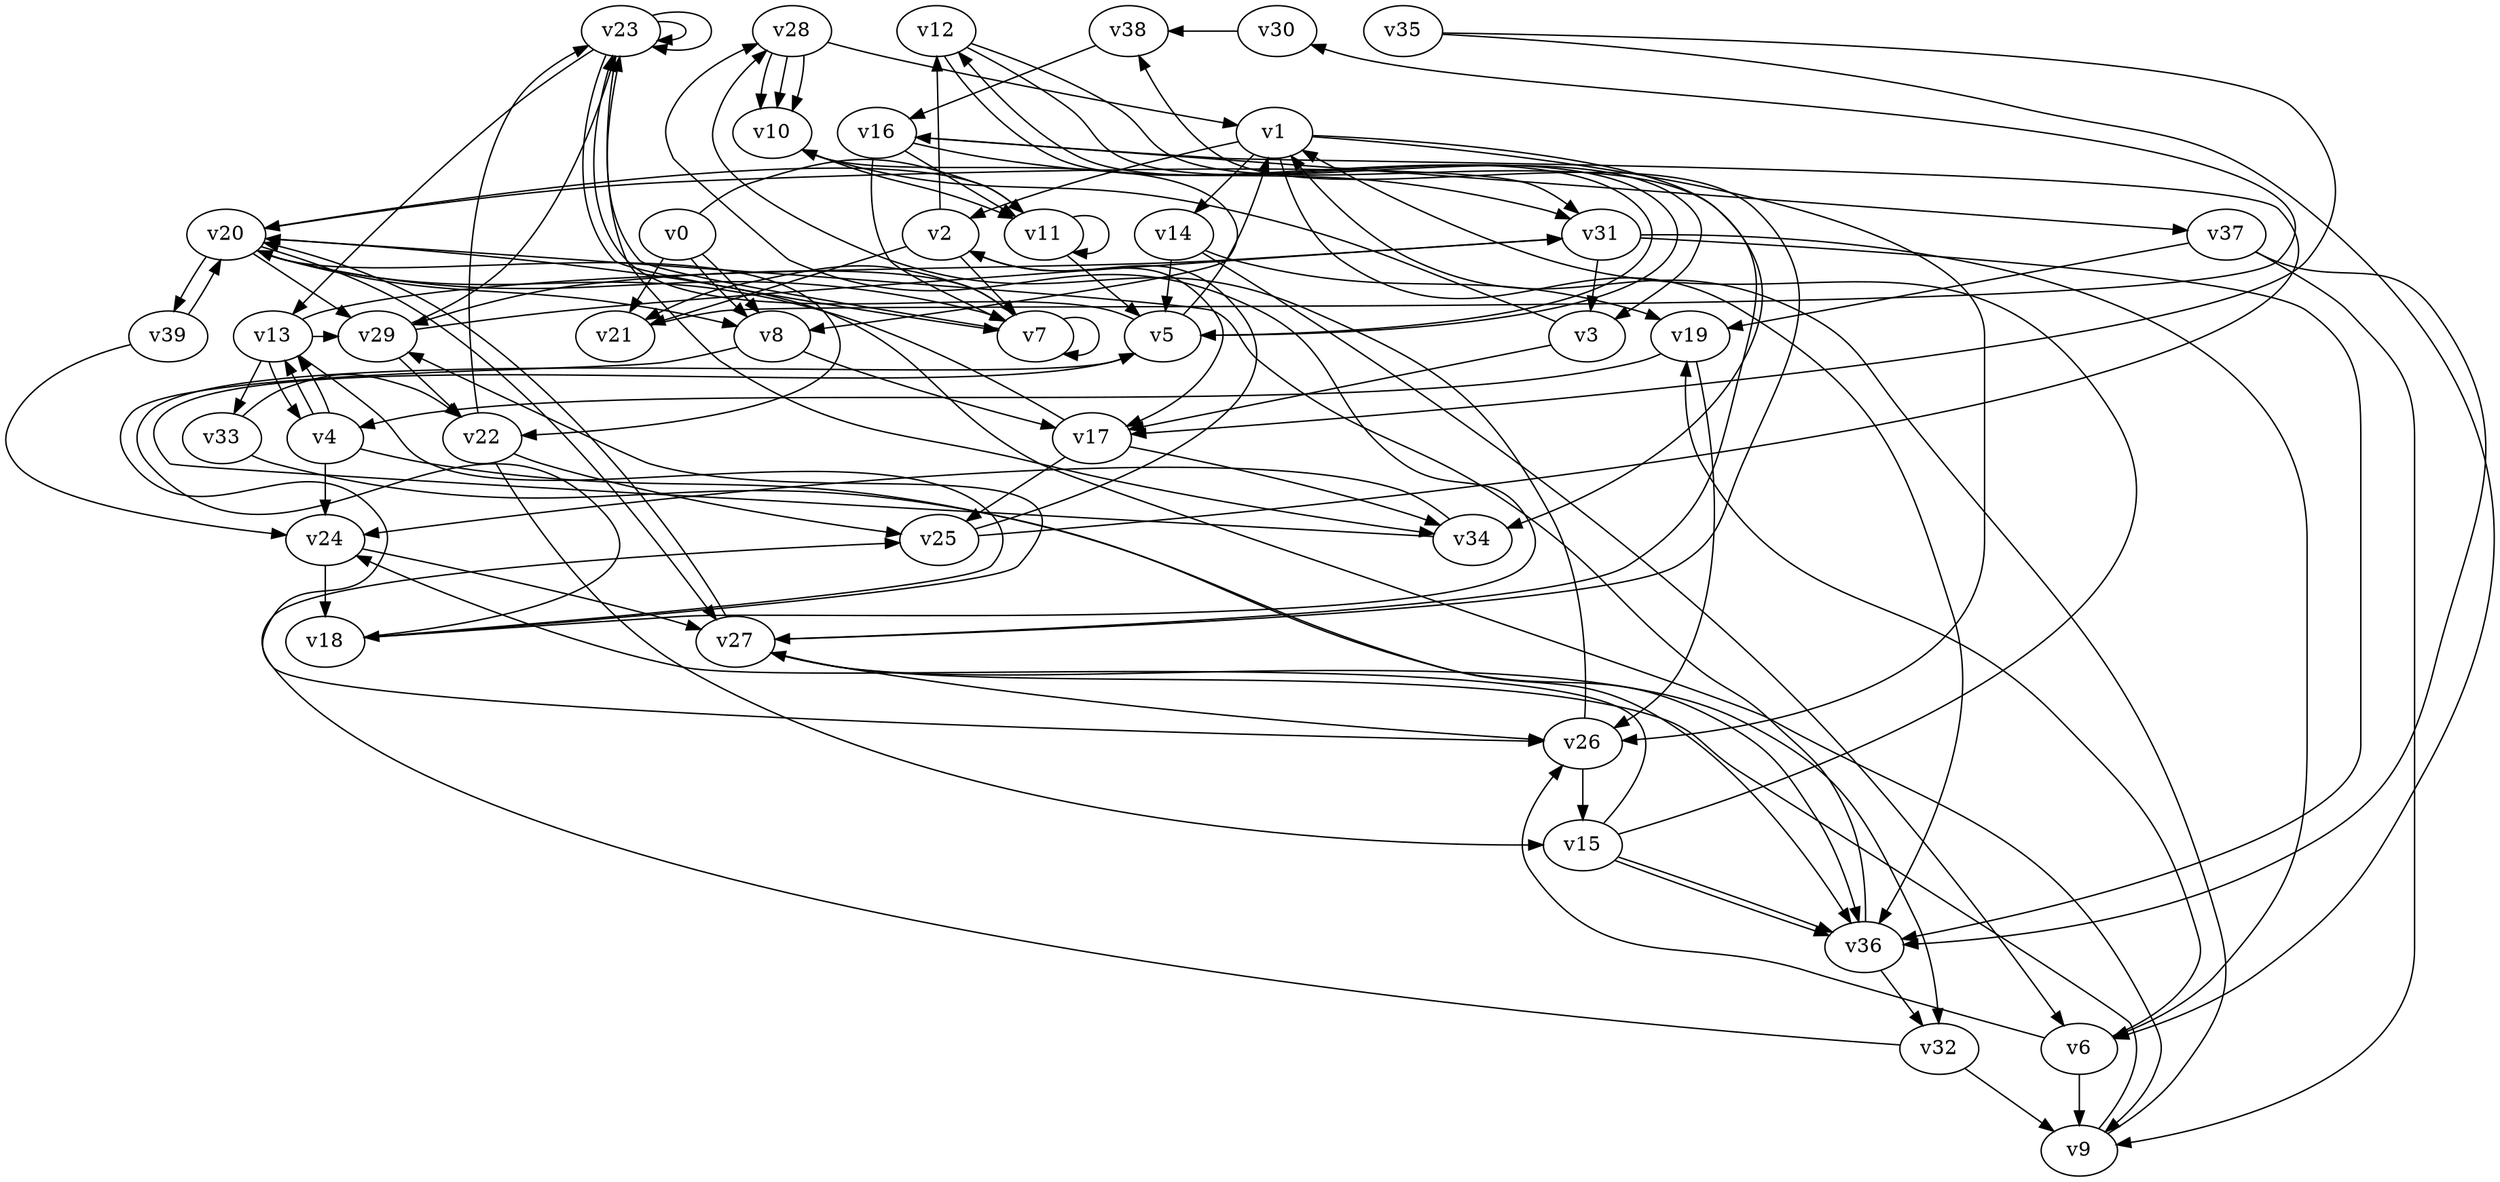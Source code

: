 // Benchmark game 54 - 40 vertices
digraph G {
    v0 [name="v0", player=0, target=1];
    v1 [name="v1", player=0];
    v2 [name="v2", player=0];
    v3 [name="v3", player=0];
    v4 [name="v4", player=1];
    v5 [name="v5", player=1];
    v6 [name="v6", player=0];
    v7 [name="v7", player=1];
    v8 [name="v8", player=1];
    v9 [name="v9", player=1];
    v10 [name="v10", player=0];
    v11 [name="v11", player=1];
    v12 [name="v12", player=0];
    v13 [name="v13", player=0];
    v14 [name="v14", player=0];
    v15 [name="v15", player=1];
    v16 [name="v16", player=1, target=1];
    v17 [name="v17", player=1];
    v18 [name="v18", player=0];
    v19 [name="v19", player=0];
    v20 [name="v20", player=1];
    v21 [name="v21", player=1];
    v22 [name="v22", player=1];
    v23 [name="v23", player=1];
    v24 [name="v24", player=0];
    v25 [name="v25", player=1];
    v26 [name="v26", player=1, target=1];
    v27 [name="v27", player=1];
    v28 [name="v28", player=0];
    v29 [name="v29", player=0];
    v30 [name="v30", player=0];
    v31 [name="v31", player=0];
    v32 [name="v32", player=1];
    v33 [name="v33", player=1, target=1];
    v34 [name="v34", player=0];
    v35 [name="v35", player=0];
    v36 [name="v36", player=1];
    v37 [name="v37", player=0];
    v38 [name="v38", player=1];
    v39 [name="v39", player=1];

    v0 -> v8 [constraint="time % 6 == 0"];
    v1 -> v2;
    v2 -> v12 [constraint="time == 17"];
    v3 -> v10 [constraint="time % 3 == 1"];
    v4 -> v13 [constraint="(time >= 10) && (time <= 15)"];
    v5 -> v23 [constraint="time >= 1"];
    v6 -> v19 [constraint="time <= 21"];
    v7 -> v7 [constraint="time % 5 == 3"];
    v8 -> v26 [constraint="time == 17"];
    v9 -> v27 [constraint="time % 4 == 0"];
    v10 -> v11 [constraint="time == 11"];
    v11 -> v11 [constraint="time % 3 == 2"];
    v12 -> v27 [constraint="time == 13"];
    v13 -> v18 [constraint="time >= 15"];
    v14 -> v6 [constraint="(time >= 2) && (time <= 16)"];
    v15 -> v1 [constraint="time % 5 == 0"];
    v16 -> v31 [constraint="time >= 10"];
    v17 -> v34;
    v18 -> v28 [constraint="time % 2 == 1"];
    v19 -> v26;
    v20 -> v29 [constraint="time % 2 == 0"];
    v21 -> v30 [constraint="(time % 3 == 1) || (time % 5 == 2)"];
    v22 -> v25;
    v23 -> v23 [constraint="time >= 9"];
    v24 -> v18;
    v25 -> v16 [constraint="time == 13"];
    v26 -> v15;
    v27 -> v26;
    v28 -> v1;
    v29 -> v23 [constraint="time >= 9"];
    v30 -> v38 [constraint="time == 5"];
    v31 -> v36 [constraint="(time % 3 == 0) || (time % 5 == 2)"];
    v32 -> v25 [constraint="time >= 13"];
    v33 -> v36 [constraint="time == 20"];
    v34 -> v24 [constraint="(time % 3 == 0) || (time % 4 == 0)"];
    v35 -> v6 [constraint="time >= 3"];
    v36 -> v32;
    v37 -> v36 [constraint="time >= 14"];
    v38 -> v16 [constraint="time >= 3"];
    v39 -> v20;
    v5 -> v1 [constraint="time == 20"];
    v37 -> v9;
    v34 -> v5 [constraint="time % 2 == 0"];
    v29 -> v22;
    v14 -> v19;
    v15 -> v24 [constraint="time >= 11"];
    v3 -> v17;
    v9 -> v1 [constraint="time % 6 == 0"];
    v7 -> v29 [constraint="time <= 8"];
    v6 -> v9;
    v11 -> v5;
    v23 -> v13 [constraint="time == 15"];
    v1 -> v26;
    v4 -> v13 [constraint="time % 5 == 2"];
    v28 -> v10;
    v0 -> v11 [constraint="time % 6 == 0"];
    v7 -> v21 [constraint="(time % 4 == 0) || (time % 3 == 2)"];
    v16 -> v7;
    v1 -> v34;
    v32 -> v9;
    v23 -> v7 [constraint="time <= 5"];
    v20 -> v8;
    v8 -> v17;
    v12 -> v5 [constraint="time == 17"];
    v18 -> v29 [constraint="time >= 8"];
    v27 -> v32 [constraint="time <= 11"];
    v16 -> v11;
    v17 -> v25;
    v37 -> v19;
    v13 -> v31 [constraint="time == 14"];
    v27 -> v38 [constraint="time >= 14"];
    v20 -> v39;
    v24 -> v27;
    v22 -> v23 [constraint="time <= 7"];
    v28 -> v10 [constraint="time <= 21"];
    v16 -> v37 [constraint="time == 19"];
    v33 -> v22 [constraint="time == 3"];
    v11 -> v20 [constraint="time == 5"];
    v22 -> v15;
    v23 -> v23;
    v20 -> v7;
    v0 -> v21;
    v36 -> v20 [constraint="time <= 22"];
    v4 -> v24;
    v13 -> v33;
    v35 -> v17 [constraint="time >= 15"];
    v4 -> v36 [constraint="time <= 18"];
    v27 -> v20 [constraint="time >= 4"];
    v12 -> v3 [constraint="time >= 8"];
    v2 -> v17 [constraint="time == 3"];
    v28 -> v10 [constraint="time % 6 == 3"];
    v15 -> v36;
    v1 -> v36 [constraint="(time >= 5) && (time <= 17)"];
    v25 -> v2 [constraint="time <= 21"];
    v2 -> v21 [constraint="time % 2 == 1"];
    v6 -> v26 [constraint="time >= 5"];
    v20 -> v22 [constraint="time == 17"];
    v20 -> v31 [constraint="time % 5 == 2"];
    v29 -> v31 [constraint="time >= 15"];
    v7 -> v23 [constraint="time <= 8"];
    v1 -> v14;
    v0 -> v8;
    v20 -> v27;
    v5 -> v12 [constraint="time >= 13"];
    v23 -> v34 [constraint="(time >= 1) && (time <= 19)"];
    v2 -> v7;
    v19 -> v4;
    v39 -> v24;
    v10 -> v8 [constraint="time % 2 == 0"];
    v20 -> v9 [constraint="time >= 15"];
    v26 -> v28 [constraint="time % 6 == 4"];
    v15 -> v36 [constraint="time == 15"];
    v17 -> v20 [constraint="time >= 8"];
    v14 -> v5;
    v18 -> v5 [constraint="time == 7"];
    v13 -> v4;
    v31 -> v3;
    v13 -> v29 [constraint="time >= 4"];
    v31 -> v6 [constraint="time == 18"];
}
